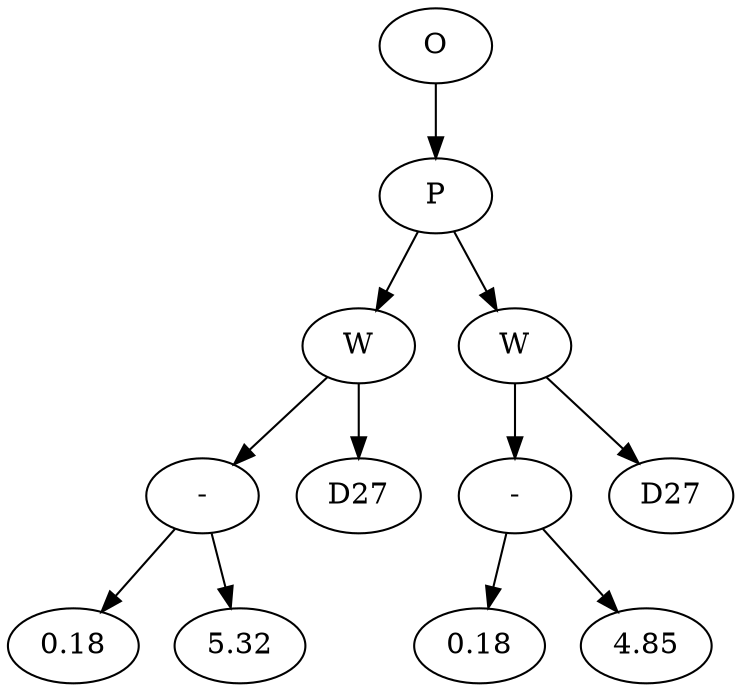 // Tree
digraph {
	27859938 [label=O]
	27859939 [label=P]
	27859938 -> 27859939
	27859940 [label=W]
	27859939 -> 27859940
	27859941 [label="-"]
	27859940 -> 27859941
	27859942 [label=0.18]
	27859941 -> 27859942
	27859943 [label=5.32]
	27859941 -> 27859943
	27859944 [label=D27]
	27859940 -> 27859944
	27859945 [label=W]
	27859939 -> 27859945
	27859946 [label="-"]
	27859945 -> 27859946
	27859947 [label=0.18]
	27859946 -> 27859947
	27859948 [label=4.85]
	27859946 -> 27859948
	27859949 [label=D27]
	27859945 -> 27859949
}
